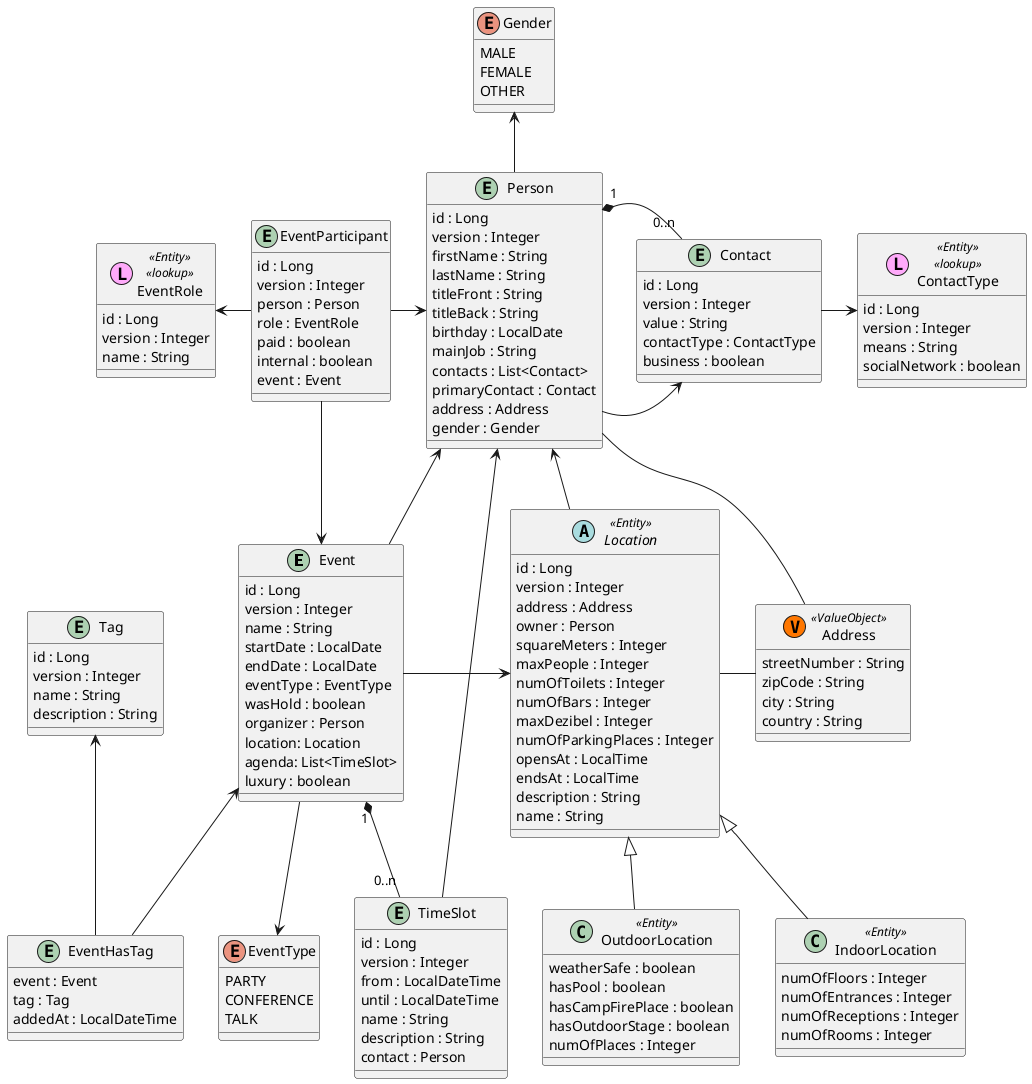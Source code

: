 @startuml
'https://plantuml.com/class-diagram

entity Event {
    id : Long
    version : Integer
    name : String
    startDate : LocalDate
    endDate : LocalDate
    eventType : EventType
    wasHold : boolean
    organizer : Person
    location: Location
    agenda: List<TimeSlot>
    luxury : boolean
}

enum EventType {
    PARTY
    CONFERENCE
    TALK
}

abstract class Location <<Entity>> {
    id : Long
    version : Integer
    address : Address
    owner : Person
    squareMeters : Integer
    maxPeople : Integer
    numOfToilets : Integer
    numOfBars : Integer
    maxDezibel : Integer
    numOfParkingPlaces : Integer
    opensAt : LocalTime
    endsAt : LocalTime
    description : String
    name : String
}

class IndoorLocation <<Entity>> {
    numOfFloors : Integer
    numOfEntrances : Integer
    numOfReceptions : Integer
    numOfRooms : Integer
}

class OutdoorLocation <<Entity>> {
    weatherSafe : boolean
    hasPool : boolean
    hasCampFirePlace : boolean
    hasOutdoorStage : boolean
    numOfPlaces : Integer
}


class Address <<(V,#FF7700) ValueObject>> {
    streetNumber : String
    zipCode : String
    city : String
    country : String
}

entity Person {
    id : Long
    version : Integer
    firstName : String
    lastName : String
    titleFront : String
    titleBack : String
    birthday : LocalDate
    mainJob : String
    contacts : List<Contact>
    primaryContact : Contact
    address : Address
    gender : Gender
}

enum ContactType <<Entity>> <<(L,#FFAAFA) lookup>> {
    id : Long
    version : Integer
    means : String
    socialNetwork : boolean
}

entity EventRole <<Entity>> <<(L,#FFAAFA) lookup>> {
    id : Long
    version : Integer
    name : String
}

entity Contact {
    id : Long
    version : Integer
    value : String
    contactType : ContactType
    business : boolean
}

entity EventParticipant {
    id : Long
    version : Integer
    person : Person
    role : EventRole
    paid : boolean
    internal : boolean
    event : Event
}

entity TimeSlot {
    id : Long
    version : Integer
    from : LocalDateTime
    until : LocalDateTime
    name : String
    description : String
    contact : Person
}

entity Tag {
    id : Long
    version : Integer
    name : String
    description : String
}

entity EventHasTag {
    event : Event
    tag : Tag
    addedAt : LocalDateTime
}

enum Gender {
    MALE
    FEMALE
    OTHER
}

Event <-left- EventParticipant
Event <-down- EventHasTag
EventHasTag -up-> Tag
Event "1" *-down- "0..n" TimeSlot
Event -right-> Location
Event -down-> EventType
Location -right- Address
EventParticipant -right-> Person
EventParticipant -left-> EventRole
Event -up-> Person

Contact -right-> ContactType
Contact <-left- Person
Contact "0..n" -left-* "1" Person

Person -up-> Gender
Person -- Address
TimeSlot -up-> Person
Location -up-> Person

IndoorLocation --up|> Location
OutdoorLocation --up|> Location


@enduml


